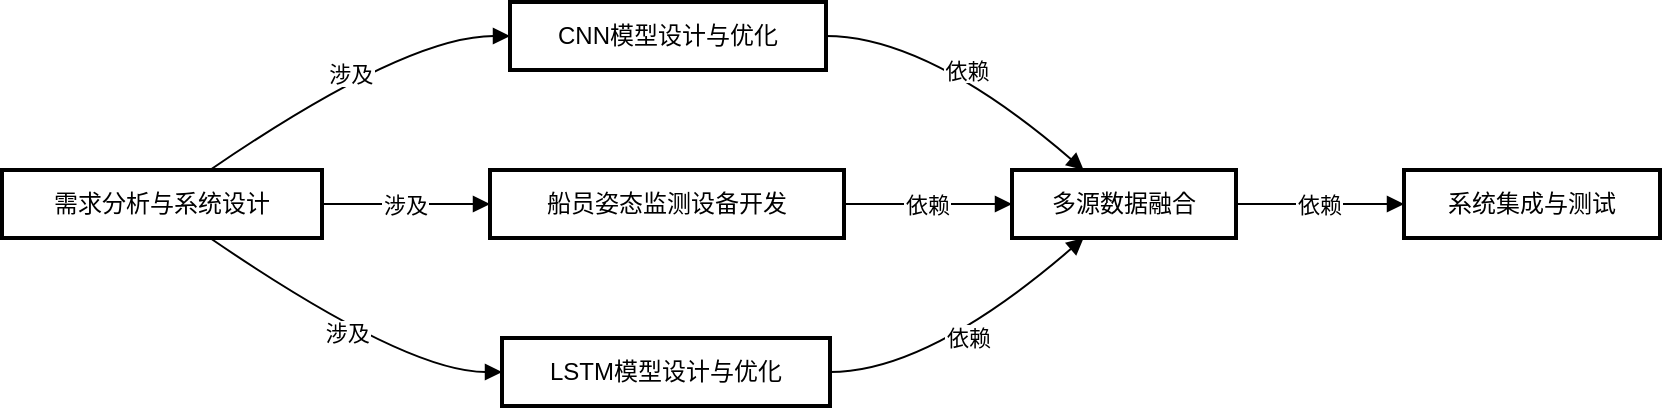 <mxfile version="24.6.4" type="github">
  <diagram name="第 1 页" id="onAEeV1lifAv0JlDunHE">
    <mxGraphModel>
      <root>
        <mxCell id="0" />
        <mxCell id="1" parent="0" />
        <mxCell id="2" value="需求分析与系统设计" style="whiteSpace=wrap;strokeWidth=2;" vertex="1" parent="1">
          <mxGeometry y="84" width="160" height="34" as="geometry" />
        </mxCell>
        <mxCell id="3" value="CNN模型设计与优化" style="whiteSpace=wrap;strokeWidth=2;" vertex="1" parent="1">
          <mxGeometry x="254" width="158" height="34" as="geometry" />
        </mxCell>
        <mxCell id="4" value="多源数据融合" style="whiteSpace=wrap;strokeWidth=2;" vertex="1" parent="1">
          <mxGeometry x="505" y="84" width="112" height="34" as="geometry" />
        </mxCell>
        <mxCell id="5" value="船员姿态监测设备开发" style="whiteSpace=wrap;strokeWidth=2;" vertex="1" parent="1">
          <mxGeometry x="244" y="84" width="177" height="34" as="geometry" />
        </mxCell>
        <mxCell id="6" value="LSTM模型设计与优化" style="whiteSpace=wrap;strokeWidth=2;" vertex="1" parent="1">
          <mxGeometry x="250" y="168" width="164" height="34" as="geometry" />
        </mxCell>
        <mxCell id="7" value="系统集成与测试" style="whiteSpace=wrap;strokeWidth=2;" vertex="1" parent="1">
          <mxGeometry x="701" y="84" width="128" height="34" as="geometry" />
        </mxCell>
        <mxCell id="8" value="涉及" style="curved=1;startArrow=none;endArrow=block;exitX=0.65;exitY=0;entryX=0;entryY=0.5;" edge="1" parent="1" source="2" target="3">
          <mxGeometry relative="1" as="geometry">
            <Array as="points">
              <mxPoint x="202" y="17" />
            </Array>
          </mxGeometry>
        </mxCell>
        <mxCell id="9" value="依赖" style="curved=1;startArrow=none;endArrow=block;exitX=1;exitY=0.5;entryX=0.32;entryY=0;" edge="1" parent="1" source="3" target="4">
          <mxGeometry relative="1" as="geometry">
            <Array as="points">
              <mxPoint x="463" y="17" />
            </Array>
          </mxGeometry>
        </mxCell>
        <mxCell id="10" value="涉及" style="curved=1;startArrow=none;endArrow=block;exitX=1;exitY=0.5;entryX=0;entryY=0.5;" edge="1" parent="1" source="2" target="5">
          <mxGeometry relative="1" as="geometry">
            <Array as="points" />
          </mxGeometry>
        </mxCell>
        <mxCell id="11" value="依赖" style="curved=1;startArrow=none;endArrow=block;exitX=1;exitY=0.5;entryX=0;entryY=0.5;" edge="1" parent="1" source="5" target="4">
          <mxGeometry relative="1" as="geometry">
            <Array as="points" />
          </mxGeometry>
        </mxCell>
        <mxCell id="12" value="涉及" style="curved=1;startArrow=none;endArrow=block;exitX=0.65;exitY=1;entryX=0;entryY=0.5;" edge="1" parent="1" source="2" target="6">
          <mxGeometry relative="1" as="geometry">
            <Array as="points">
              <mxPoint x="202" y="185" />
            </Array>
          </mxGeometry>
        </mxCell>
        <mxCell id="13" value="依赖" style="curved=1;startArrow=none;endArrow=block;exitX=1;exitY=0.5;entryX=0.32;entryY=1;" edge="1" parent="1" source="6" target="4">
          <mxGeometry relative="1" as="geometry">
            <Array as="points">
              <mxPoint x="463" y="185" />
            </Array>
          </mxGeometry>
        </mxCell>
        <mxCell id="14" value="依赖" style="curved=1;startArrow=none;endArrow=block;exitX=1;exitY=0.5;entryX=0;entryY=0.5;" edge="1" parent="1" source="4" target="7">
          <mxGeometry relative="1" as="geometry">
            <Array as="points" />
          </mxGeometry>
        </mxCell>
      </root>
    </mxGraphModel>
  </diagram>
</mxfile>
